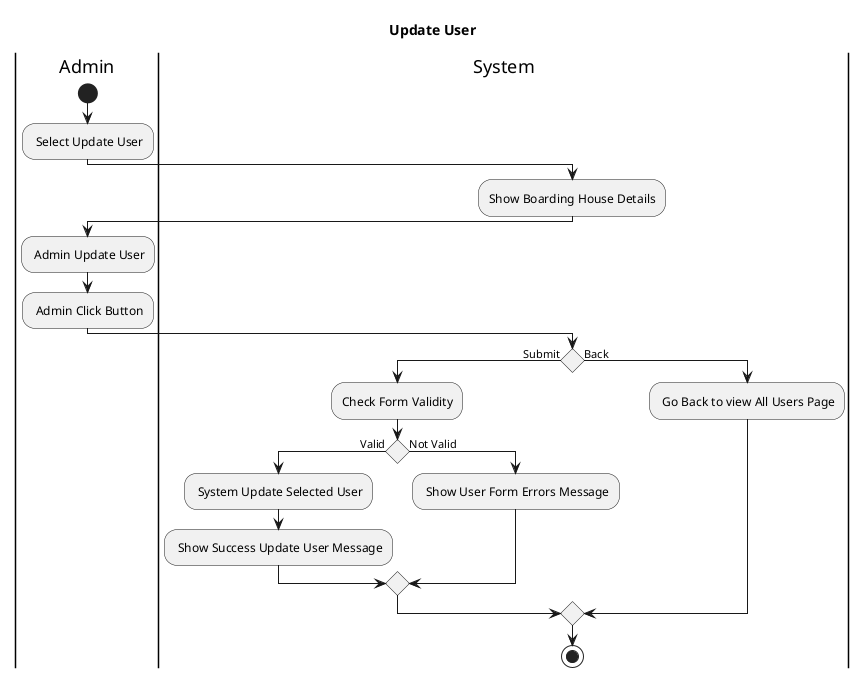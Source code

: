 @startuml
title Update User
|Admin|
start 
    : Select Update User;
|System|
    :Show Boarding House Details;
|Admin|  
    : Admin Update User;
    : Admin Click Button;
|System|
If () then (Submit)
    :Check Form Validity;
    if () is (Valid) then
        : System Update Selected User;
        : Show Success Update User Message;
    else (Not Valid)
        : Show User Form Errors Message;
    endif
else (Back)
    : Go Back to view All Users Page;  
endif
stop
@enduml